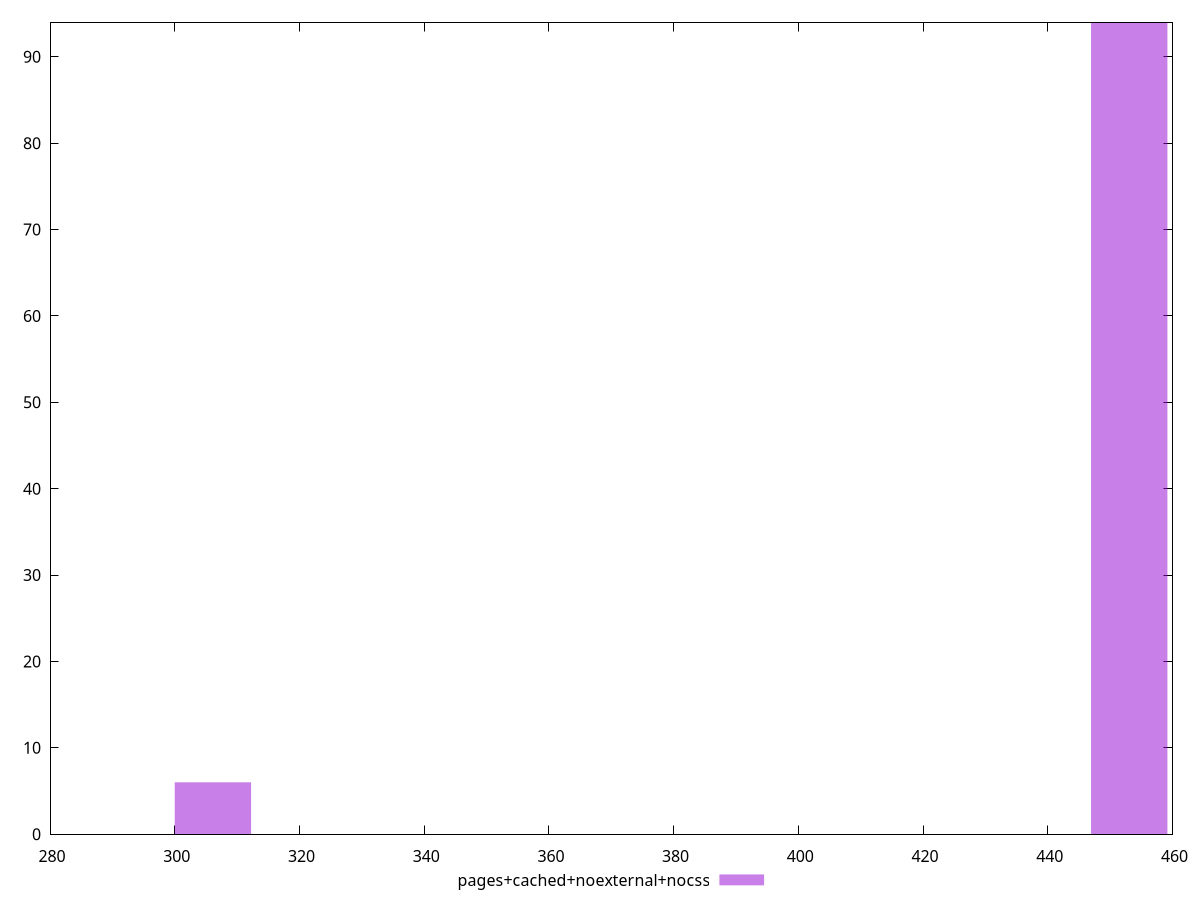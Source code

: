 $_pagesCachedNoexternalNocss <<EOF
453.0610572939799 94
306.12233600944586 6
EOF
set key outside below
set terminal pngcairo
set output "report_00005_2020-11-02T22-26-11.212Z/uses-text-compression/pages+cached+noexternal+nocss//raw_hist.png"
set yrange [0:94]
set boxwidth 12.244893440377835
set style fill transparent solid 0.5 noborder
plot $_pagesCachedNoexternalNocss title "pages+cached+noexternal+nocss" with boxes ,